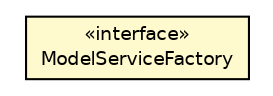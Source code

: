 #!/usr/local/bin/dot
#
# Class diagram 
# Generated by UMLGraph version R5_6 (http://www.umlgraph.org/)
#

digraph G {
	edge [fontname="Helvetica",fontsize=10,labelfontname="Helvetica",labelfontsize=10];
	node [fontname="Helvetica",fontsize=10,shape=plaintext];
	nodesep=0.25;
	ranksep=0.5;
	// net.ljcomputing.service.ModelServiceFactory
	c35 [label=<<table title="net.ljcomputing.service.ModelServiceFactory" border="0" cellborder="1" cellspacing="0" cellpadding="2" port="p" bgcolor="lemonChiffon" href="./ModelServiceFactory.html">
		<tr><td><table border="0" cellspacing="0" cellpadding="1">
<tr><td align="center" balign="center"> &#171;interface&#187; </td></tr>
<tr><td align="center" balign="center"> ModelServiceFactory </td></tr>
		</table></td></tr>
		</table>>, URL="./ModelServiceFactory.html", fontname="Helvetica", fontcolor="black", fontsize=9.0];
}

